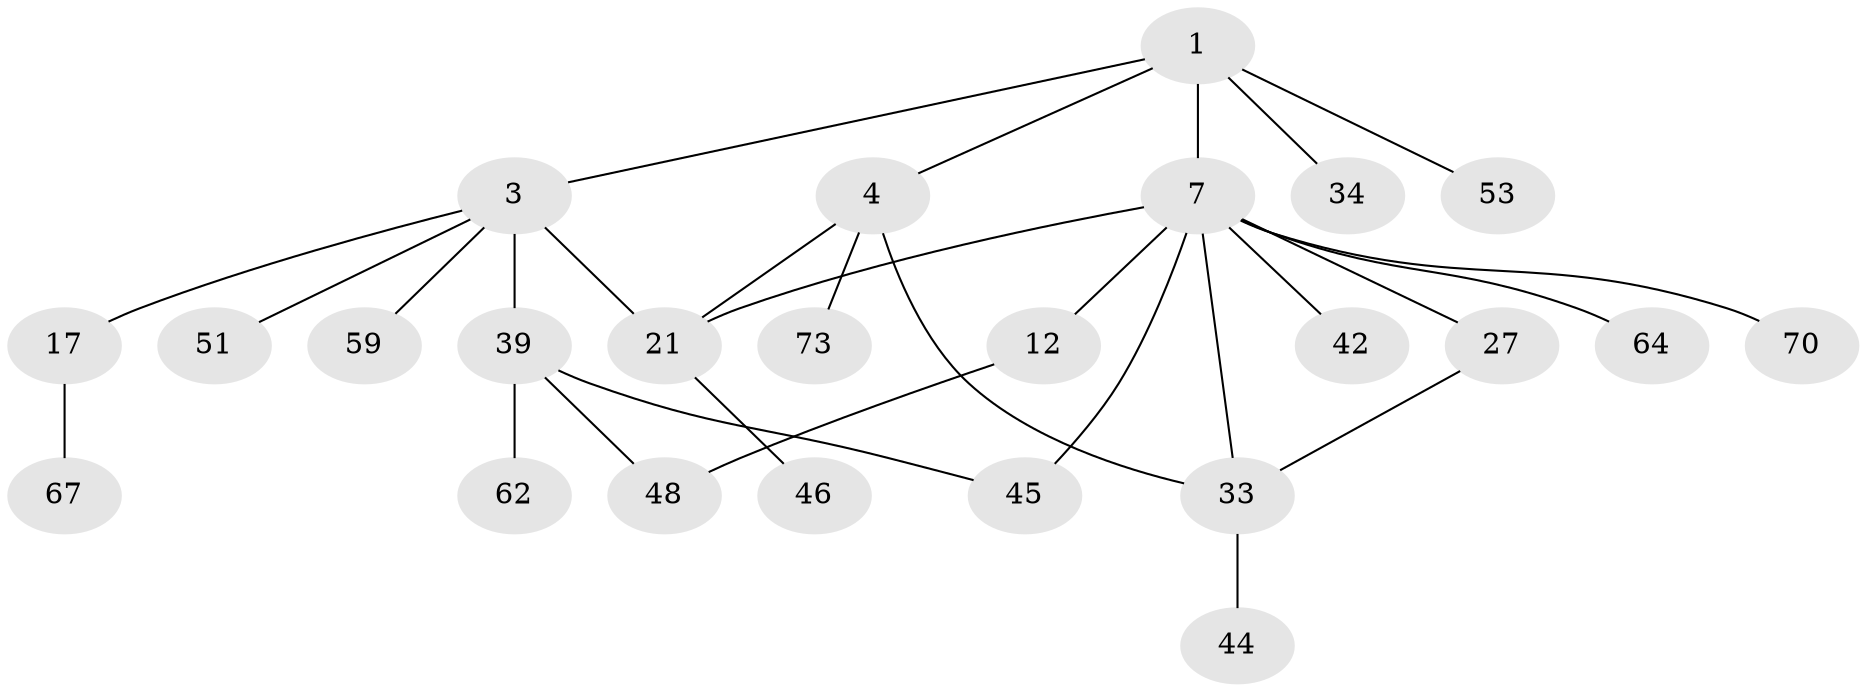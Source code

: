 // original degree distribution, {3: 0.14666666666666667, 5: 0.06666666666666667, 4: 0.09333333333333334, 2: 0.3333333333333333, 6: 0.013333333333333334, 1: 0.3466666666666667}
// Generated by graph-tools (version 1.1) at 2025/17/03/04/25 18:17:10]
// undirected, 24 vertices, 29 edges
graph export_dot {
graph [start="1"]
  node [color=gray90,style=filled];
  1 [super="+2+5+66"];
  3 [super="+15+14+13"];
  4 [super="+10+32+18"];
  7 [super="+37+8+29+24"];
  12 [super="+41"];
  17 [super="+43+38"];
  21 [super="+25"];
  27 [super="+31"];
  33 [super="+40+55+58+61"];
  34;
  39 [super="+54+57"];
  42 [super="+47"];
  44 [super="+56"];
  45;
  46;
  48;
  51;
  53;
  59 [super="+72"];
  62 [super="+74"];
  64;
  67;
  70;
  73;
  1 -- 3;
  1 -- 4;
  1 -- 53;
  1 -- 7 [weight=2];
  1 -- 34;
  3 -- 17;
  3 -- 51;
  3 -- 59;
  3 -- 21;
  3 -- 39 [weight=2];
  4 -- 33;
  4 -- 73;
  4 -- 21;
  7 -- 64;
  7 -- 33;
  7 -- 70;
  7 -- 42;
  7 -- 12;
  7 -- 45;
  7 -- 21;
  7 -- 27;
  12 -- 48;
  17 -- 67;
  21 -- 46;
  27 -- 33;
  33 -- 44;
  39 -- 48;
  39 -- 45;
  39 -- 62 [weight=2];
}
